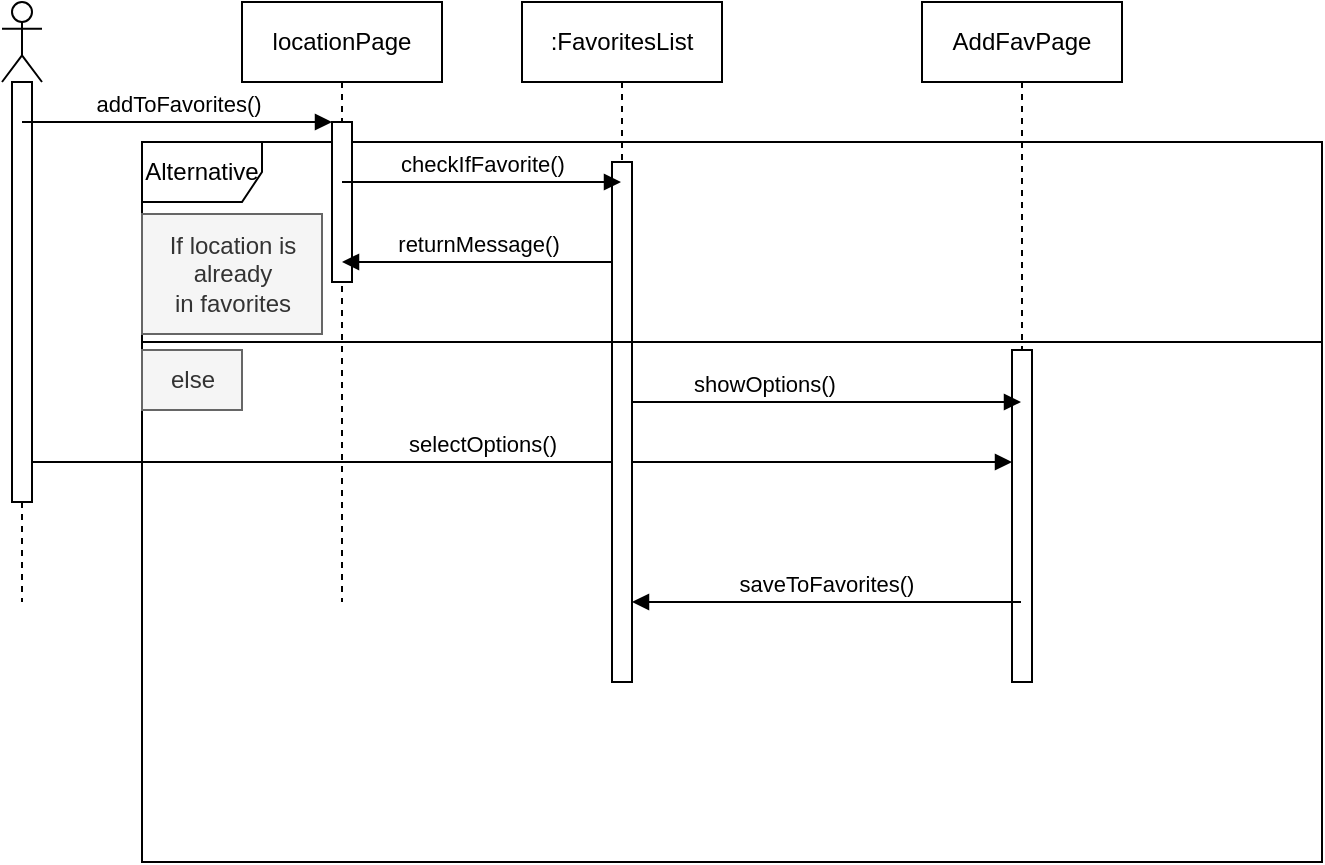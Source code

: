 <mxfile version="21.2.2" type="device">
  <diagram name="Page-1" id="2YBvvXClWsGukQMizWep">
    <mxGraphModel dx="1730" dy="1609" grid="1" gridSize="10" guides="1" tooltips="1" connect="1" arrows="1" fold="1" page="1" pageScale="1" pageWidth="850" pageHeight="1100" math="0" shadow="0">
      <root>
        <mxCell id="0" />
        <mxCell id="1" parent="0" />
        <mxCell id="Vf9o5WlU7bZVKhMpuBnj-37" value=":FavoritesList" style="shape=umlLifeline;perimeter=lifelinePerimeter;whiteSpace=wrap;html=1;container=1;dropTarget=0;collapsible=0;recursiveResize=0;outlineConnect=0;portConstraint=eastwest;newEdgeStyle={&quot;edgeStyle&quot;:&quot;elbowEdgeStyle&quot;,&quot;elbow&quot;:&quot;vertical&quot;,&quot;curved&quot;:0,&quot;rounded&quot;:0};" vertex="1" parent="1">
          <mxGeometry x="120" y="-50" width="100" height="300" as="geometry" />
        </mxCell>
        <mxCell id="Vf9o5WlU7bZVKhMpuBnj-38" value="AddFavPage" style="shape=umlLifeline;perimeter=lifelinePerimeter;whiteSpace=wrap;html=1;container=1;dropTarget=0;collapsible=0;recursiveResize=0;outlineConnect=0;portConstraint=eastwest;newEdgeStyle={&quot;edgeStyle&quot;:&quot;elbowEdgeStyle&quot;,&quot;elbow&quot;:&quot;vertical&quot;,&quot;curved&quot;:0,&quot;rounded&quot;:0};" vertex="1" parent="1">
          <mxGeometry x="320" y="-50" width="100" height="340" as="geometry" />
        </mxCell>
        <mxCell id="Vf9o5WlU7bZVKhMpuBnj-42" value="" style="html=1;points=[];perimeter=orthogonalPerimeter;outlineConnect=0;targetShapes=umlLifeline;portConstraint=eastwest;newEdgeStyle={&quot;edgeStyle&quot;:&quot;elbowEdgeStyle&quot;,&quot;elbow&quot;:&quot;vertical&quot;,&quot;curved&quot;:0,&quot;rounded&quot;:0};" vertex="1" parent="Vf9o5WlU7bZVKhMpuBnj-38">
          <mxGeometry x="45" y="174" width="10" height="166" as="geometry" />
        </mxCell>
        <mxCell id="Vf9o5WlU7bZVKhMpuBnj-45" value="&lt;div&gt;showOptions()&lt;/div&gt;" style="html=1;verticalAlign=bottom;endArrow=block;edgeStyle=elbowEdgeStyle;elbow=vertical;curved=0;rounded=0;exitX=0.5;exitY=0.813;exitDx=0;exitDy=0;exitPerimeter=0;" edge="1" parent="1" source="Vf9o5WlU7bZVKhMpuBnj-41" target="Vf9o5WlU7bZVKhMpuBnj-38">
          <mxGeometry x="0.119" width="80" relative="1" as="geometry">
            <mxPoint x="520" y="480" as="sourcePoint" />
            <mxPoint x="530" y="410" as="targetPoint" />
            <Array as="points">
              <mxPoint x="330" y="150" />
              <mxPoint x="340" y="140" />
              <mxPoint x="290" y="150" />
              <mxPoint x="320" y="130" />
            </Array>
            <mxPoint as="offset" />
          </mxGeometry>
        </mxCell>
        <mxCell id="Vf9o5WlU7bZVKhMpuBnj-46" value="selectOptions()" style="html=1;verticalAlign=bottom;endArrow=block;edgeStyle=elbowEdgeStyle;elbow=vertical;curved=0;rounded=0;" edge="1" parent="1" source="Vf9o5WlU7bZVKhMpuBnj-35" target="Vf9o5WlU7bZVKhMpuBnj-42">
          <mxGeometry x="-0.07" width="80" relative="1" as="geometry">
            <mxPoint x="200" y="190" as="sourcePoint" />
            <mxPoint x="340" y="190" as="targetPoint" />
            <Array as="points">
              <mxPoint x="330" y="180" />
              <mxPoint x="270" y="190" />
              <mxPoint x="280" y="150" />
              <mxPoint x="200" y="350" />
              <mxPoint x="210" y="260" />
              <mxPoint x="190" y="210" />
            </Array>
            <mxPoint as="offset" />
          </mxGeometry>
        </mxCell>
        <mxCell id="Vf9o5WlU7bZVKhMpuBnj-48" value="&lt;div&gt;saveToFavorites()&lt;/div&gt;" style="html=1;verticalAlign=bottom;endArrow=block;edgeStyle=elbowEdgeStyle;elbow=vertical;curved=0;rounded=0;" edge="1" parent="1" source="Vf9o5WlU7bZVKhMpuBnj-38" target="Vf9o5WlU7bZVKhMpuBnj-41">
          <mxGeometry width="80" relative="1" as="geometry">
            <mxPoint x="260" y="270" as="sourcePoint" />
            <mxPoint x="230" y="290" as="targetPoint" />
            <Array as="points">
              <mxPoint x="250" y="250" />
              <mxPoint x="240" y="200" />
              <mxPoint x="340" y="220" />
              <mxPoint x="280" y="190" />
              <mxPoint x="260" y="210" />
              <mxPoint x="330" y="280" />
              <mxPoint x="340" y="230" />
            </Array>
          </mxGeometry>
        </mxCell>
        <mxCell id="Vf9o5WlU7bZVKhMpuBnj-50" value="&lt;div&gt;Alternative&lt;/div&gt;" style="shape=umlFrame;whiteSpace=wrap;html=1;pointerEvents=0;" vertex="1" parent="1">
          <mxGeometry x="-70" y="20" width="590" height="360" as="geometry" />
        </mxCell>
        <mxCell id="Vf9o5WlU7bZVKhMpuBnj-35" value="" style="shape=umlLifeline;perimeter=lifelinePerimeter;whiteSpace=wrap;html=1;container=1;dropTarget=0;collapsible=0;recursiveResize=0;outlineConnect=0;portConstraint=eastwest;newEdgeStyle={&quot;edgeStyle&quot;:&quot;elbowEdgeStyle&quot;,&quot;elbow&quot;:&quot;vertical&quot;,&quot;curved&quot;:0,&quot;rounded&quot;:0};participant=umlActor;" vertex="1" parent="1">
          <mxGeometry x="-140" y="-50" width="20" height="300" as="geometry" />
        </mxCell>
        <mxCell id="Vf9o5WlU7bZVKhMpuBnj-39" value="" style="html=1;points=[];perimeter=orthogonalPerimeter;outlineConnect=0;targetShapes=umlLifeline;portConstraint=eastwest;newEdgeStyle={&quot;edgeStyle&quot;:&quot;elbowEdgeStyle&quot;,&quot;elbow&quot;:&quot;vertical&quot;,&quot;curved&quot;:0,&quot;rounded&quot;:0};" vertex="1" parent="Vf9o5WlU7bZVKhMpuBnj-35">
          <mxGeometry x="5" y="40" width="10" height="210" as="geometry" />
        </mxCell>
        <mxCell id="Vf9o5WlU7bZVKhMpuBnj-36" value="locationPage" style="shape=umlLifeline;perimeter=lifelinePerimeter;whiteSpace=wrap;html=1;container=1;dropTarget=0;collapsible=0;recursiveResize=0;outlineConnect=0;portConstraint=eastwest;newEdgeStyle={&quot;edgeStyle&quot;:&quot;elbowEdgeStyle&quot;,&quot;elbow&quot;:&quot;vertical&quot;,&quot;curved&quot;:0,&quot;rounded&quot;:0};" vertex="1" parent="1">
          <mxGeometry x="-20" y="-50" width="100" height="300" as="geometry" />
        </mxCell>
        <mxCell id="Vf9o5WlU7bZVKhMpuBnj-40" value="" style="html=1;points=[];perimeter=orthogonalPerimeter;outlineConnect=0;targetShapes=umlLifeline;portConstraint=eastwest;newEdgeStyle={&quot;edgeStyle&quot;:&quot;elbowEdgeStyle&quot;,&quot;elbow&quot;:&quot;vertical&quot;,&quot;curved&quot;:0,&quot;rounded&quot;:0};" vertex="1" parent="Vf9o5WlU7bZVKhMpuBnj-36">
          <mxGeometry x="45" y="60" width="10" height="80" as="geometry" />
        </mxCell>
        <mxCell id="Vf9o5WlU7bZVKhMpuBnj-41" value="" style="html=1;points=[];perimeter=orthogonalPerimeter;outlineConnect=0;targetShapes=umlLifeline;portConstraint=eastwest;newEdgeStyle={&quot;edgeStyle&quot;:&quot;elbowEdgeStyle&quot;,&quot;elbow&quot;:&quot;vertical&quot;,&quot;curved&quot;:0,&quot;rounded&quot;:0};" vertex="1" parent="1">
          <mxGeometry x="165" y="30" width="10" height="260" as="geometry" />
        </mxCell>
        <mxCell id="Vf9o5WlU7bZVKhMpuBnj-43" value="&lt;div&gt;addToFavorites()&lt;/div&gt;" style="html=1;verticalAlign=bottom;endArrow=block;edgeStyle=elbowEdgeStyle;elbow=vertical;curved=0;rounded=0;" edge="1" parent="1" source="Vf9o5WlU7bZVKhMpuBnj-35" target="Vf9o5WlU7bZVKhMpuBnj-40">
          <mxGeometry width="80" relative="1" as="geometry">
            <mxPoint x="-60" y="10" as="sourcePoint" />
            <mxPoint x="20" y="10" as="targetPoint" />
            <Array as="points">
              <mxPoint x="-80" y="10" />
            </Array>
          </mxGeometry>
        </mxCell>
        <mxCell id="Vf9o5WlU7bZVKhMpuBnj-44" value="checkIfFavorite()" style="html=1;verticalAlign=bottom;endArrow=block;edgeStyle=elbowEdgeStyle;elbow=vertical;curved=0;rounded=0;" edge="1" parent="1" source="Vf9o5WlU7bZVKhMpuBnj-36">
          <mxGeometry width="80" relative="1" as="geometry">
            <mxPoint x="30" y="40" as="sourcePoint" />
            <mxPoint x="169.5" y="40" as="targetPoint" />
          </mxGeometry>
        </mxCell>
        <mxCell id="Vf9o5WlU7bZVKhMpuBnj-51" value="&lt;div&gt;If location is &lt;br&gt;&lt;/div&gt;&lt;div&gt;already &lt;br&gt;&lt;/div&gt;&lt;div&gt;in favorites&lt;/div&gt;" style="text;html=1;align=center;verticalAlign=middle;resizable=0;points=[];autosize=1;strokeColor=#666666;fillColor=#f5f5f5;fontColor=#333333;" vertex="1" parent="1">
          <mxGeometry x="-70" y="56" width="90" height="60" as="geometry" />
        </mxCell>
        <mxCell id="Vf9o5WlU7bZVKhMpuBnj-52" value="&lt;div&gt;returnMessage()&lt;/div&gt;" style="html=1;verticalAlign=bottom;endArrow=block;edgeStyle=elbowEdgeStyle;elbow=vertical;curved=0;rounded=0;" edge="1" parent="1" source="Vf9o5WlU7bZVKhMpuBnj-41" target="Vf9o5WlU7bZVKhMpuBnj-36">
          <mxGeometry width="80" relative="1" as="geometry">
            <mxPoint x="190" y="80" as="sourcePoint" />
            <mxPoint x="270" y="80" as="targetPoint" />
            <Array as="points">
              <mxPoint x="130" y="80" />
            </Array>
          </mxGeometry>
        </mxCell>
        <mxCell id="Vf9o5WlU7bZVKhMpuBnj-53" value="" style="line;strokeWidth=1;fillColor=none;align=left;verticalAlign=middle;spacingTop=-1;spacingLeft=3;spacingRight=3;rotatable=0;labelPosition=right;points=[];portConstraint=eastwest;strokeColor=inherit;" vertex="1" parent="1">
          <mxGeometry x="-70" y="116" width="590" height="8" as="geometry" />
        </mxCell>
        <mxCell id="Vf9o5WlU7bZVKhMpuBnj-54" value="else" style="text;html=1;align=center;verticalAlign=middle;resizable=0;points=[];autosize=1;strokeColor=#666666;fillColor=#f5f5f5;fontColor=#333333;" vertex="1" parent="1">
          <mxGeometry x="-70" y="124" width="50" height="30" as="geometry" />
        </mxCell>
      </root>
    </mxGraphModel>
  </diagram>
</mxfile>
